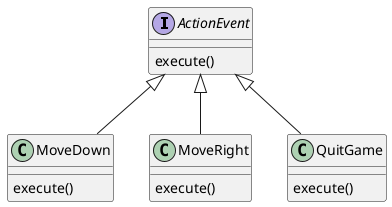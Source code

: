 @startuml Command
interface ActionEvent{
  execute()
}
class MoveDown{
  execute()
}
class MoveRight{
  execute()
}
class QuitGame{
  execute()
}

ActionEvent <|-- MoveDown
ActionEvent <|-- MoveRight
ActionEvent <|-- QuitGame
@enduml

